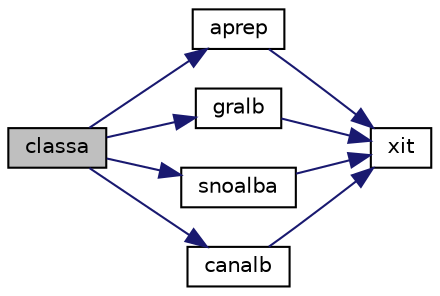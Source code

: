 digraph "classa"
{
 // INTERACTIVE_SVG=YES
  edge [fontname="Helvetica",fontsize="10",labelfontname="Helvetica",labelfontsize="10"];
  node [fontname="Helvetica",fontsize="10",shape=record];
  rankdir="LR";
  Node1 [label="classa",height=0.2,width=0.4,color="black", fillcolor="grey75", style="filled", fontcolor="black"];
  Node1 -> Node2 [color="midnightblue",fontsize="10",style="solid",fontname="Helvetica"];
  Node2 [label="aprep",height=0.2,width=0.4,color="black", fillcolor="white", style="filled",URL="$APREP_8f.html#a5fe4fa336815bc509d646edae0744405",tooltip="This subroutine is hard-coded to handle the standard four vegetation categories recognized by CLASS (..."];
  Node2 -> Node3 [color="midnightblue",fontsize="10",style="solid",fontname="Helvetica"];
  Node3 [label="xit",height=0.2,width=0.4,color="black", fillcolor="white", style="filled",URL="$XIT_8f.html#aea43fe3205a9aaa600859d61b69d580c"];
  Node1 -> Node4 [color="midnightblue",fontsize="10",style="solid",fontname="Helvetica"];
  Node4 [label="gralb",height=0.2,width=0.4,color="black", fillcolor="white", style="filled",URL="$GRALB_8f.html#a99502ab3789165086e450da1aef1ecd5"];
  Node4 -> Node3 [color="midnightblue",fontsize="10",style="solid",fontname="Helvetica"];
  Node1 -> Node5 [color="midnightblue",fontsize="10",style="solid",fontname="Helvetica"];
  Node5 [label="snoalba",height=0.2,width=0.4,color="black", fillcolor="white", style="filled",URL="$SNOALBA_8f.html#a414a4eaf6a7d196c40633aa1c1ab2159"];
  Node5 -> Node3 [color="midnightblue",fontsize="10",style="solid",fontname="Helvetica"];
  Node1 -> Node6 [color="midnightblue",fontsize="10",style="solid",fontname="Helvetica"];
  Node6 [label="canalb",height=0.2,width=0.4,color="black", fillcolor="white", style="filled",URL="$CANALB_8f.html#ad01e3318e7b9408fb2f037378ffb6589"];
  Node6 -> Node3 [color="midnightblue",fontsize="10",style="solid",fontname="Helvetica"];
}
